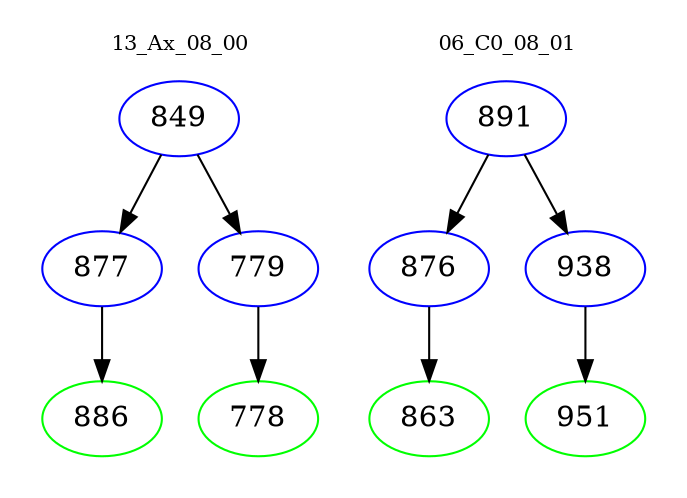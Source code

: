 digraph{
subgraph cluster_0 {
color = white
label = "13_Ax_08_00";
fontsize=10;
T0_849 [label="849", color="blue"]
T0_849 -> T0_877 [color="black"]
T0_877 [label="877", color="blue"]
T0_877 -> T0_886 [color="black"]
T0_886 [label="886", color="green"]
T0_849 -> T0_779 [color="black"]
T0_779 [label="779", color="blue"]
T0_779 -> T0_778 [color="black"]
T0_778 [label="778", color="green"]
}
subgraph cluster_1 {
color = white
label = "06_C0_08_01";
fontsize=10;
T1_891 [label="891", color="blue"]
T1_891 -> T1_876 [color="black"]
T1_876 [label="876", color="blue"]
T1_876 -> T1_863 [color="black"]
T1_863 [label="863", color="green"]
T1_891 -> T1_938 [color="black"]
T1_938 [label="938", color="blue"]
T1_938 -> T1_951 [color="black"]
T1_951 [label="951", color="green"]
}
}
